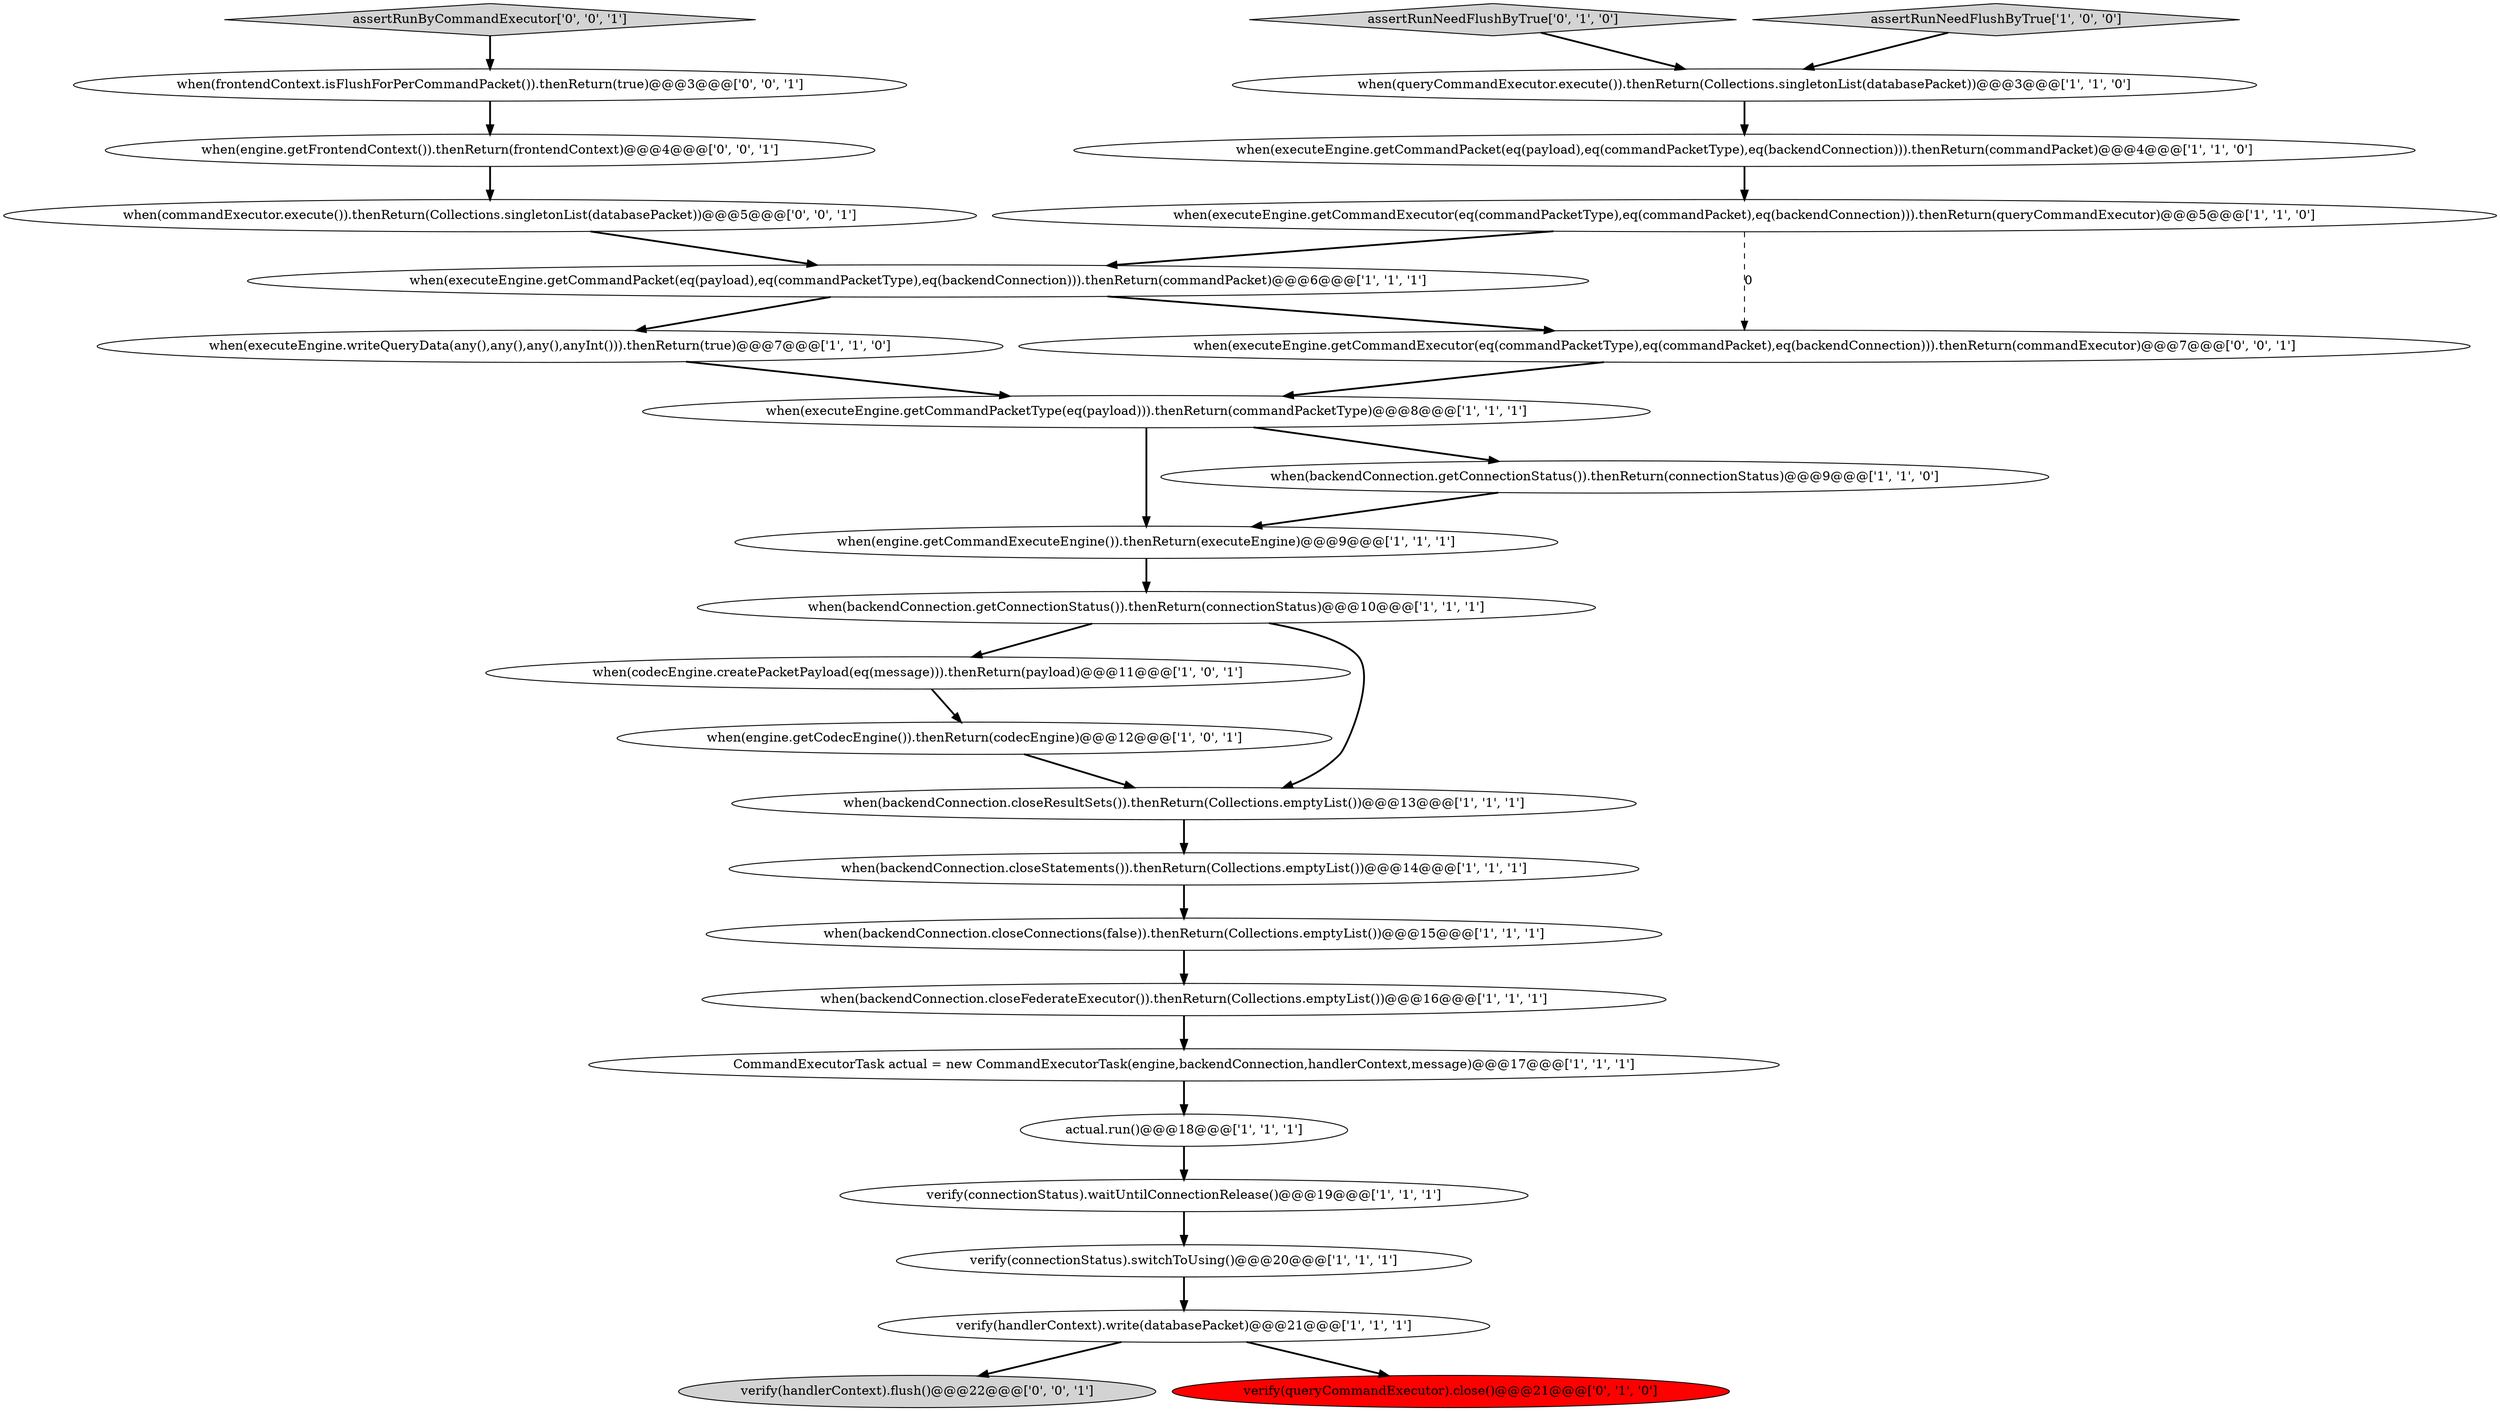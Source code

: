 digraph {
3 [style = filled, label = "when(engine.getCodecEngine()).thenReturn(codecEngine)@@@12@@@['1', '0', '1']", fillcolor = white, shape = ellipse image = "AAA0AAABBB1BBB"];
16 [style = filled, label = "verify(connectionStatus).switchToUsing()@@@20@@@['1', '1', '1']", fillcolor = white, shape = ellipse image = "AAA0AAABBB1BBB"];
24 [style = filled, label = "verify(handlerContext).flush()@@@22@@@['0', '0', '1']", fillcolor = lightgray, shape = ellipse image = "AAA0AAABBB3BBB"];
27 [style = filled, label = "when(executeEngine.getCommandExecutor(eq(commandPacketType),eq(commandPacket),eq(backendConnection))).thenReturn(commandExecutor)@@@7@@@['0', '0', '1']", fillcolor = white, shape = ellipse image = "AAA0AAABBB3BBB"];
17 [style = filled, label = "when(queryCommandExecutor.execute()).thenReturn(Collections.singletonList(databasePacket))@@@3@@@['1', '1', '0']", fillcolor = white, shape = ellipse image = "AAA0AAABBB1BBB"];
26 [style = filled, label = "when(engine.getFrontendContext()).thenReturn(frontendContext)@@@4@@@['0', '0', '1']", fillcolor = white, shape = ellipse image = "AAA0AAABBB3BBB"];
11 [style = filled, label = "when(codecEngine.createPacketPayload(eq(message))).thenReturn(payload)@@@11@@@['1', '0', '1']", fillcolor = white, shape = ellipse image = "AAA0AAABBB1BBB"];
28 [style = filled, label = "when(commandExecutor.execute()).thenReturn(Collections.singletonList(databasePacket))@@@5@@@['0', '0', '1']", fillcolor = white, shape = ellipse image = "AAA0AAABBB3BBB"];
1 [style = filled, label = "when(backendConnection.closeFederateExecutor()).thenReturn(Collections.emptyList())@@@16@@@['1', '1', '1']", fillcolor = white, shape = ellipse image = "AAA0AAABBB1BBB"];
23 [style = filled, label = "assertRunByCommandExecutor['0', '0', '1']", fillcolor = lightgray, shape = diamond image = "AAA0AAABBB3BBB"];
2 [style = filled, label = "CommandExecutorTask actual = new CommandExecutorTask(engine,backendConnection,handlerContext,message)@@@17@@@['1', '1', '1']", fillcolor = white, shape = ellipse image = "AAA0AAABBB1BBB"];
22 [style = filled, label = "verify(queryCommandExecutor).close()@@@21@@@['0', '1', '0']", fillcolor = red, shape = ellipse image = "AAA1AAABBB2BBB"];
14 [style = filled, label = "when(backendConnection.getConnectionStatus()).thenReturn(connectionStatus)@@@10@@@['1', '1', '1']", fillcolor = white, shape = ellipse image = "AAA0AAABBB1BBB"];
10 [style = filled, label = "when(executeEngine.getCommandPacket(eq(payload),eq(commandPacketType),eq(backendConnection))).thenReturn(commandPacket)@@@4@@@['1', '1', '0']", fillcolor = white, shape = ellipse image = "AAA0AAABBB1BBB"];
7 [style = filled, label = "when(executeEngine.getCommandExecutor(eq(commandPacketType),eq(commandPacket),eq(backendConnection))).thenReturn(queryCommandExecutor)@@@5@@@['1', '1', '0']", fillcolor = white, shape = ellipse image = "AAA0AAABBB1BBB"];
12 [style = filled, label = "when(backendConnection.closeConnections(false)).thenReturn(Collections.emptyList())@@@15@@@['1', '1', '1']", fillcolor = white, shape = ellipse image = "AAA0AAABBB1BBB"];
4 [style = filled, label = "when(executeEngine.getCommandPacket(eq(payload),eq(commandPacketType),eq(backendConnection))).thenReturn(commandPacket)@@@6@@@['1', '1', '1']", fillcolor = white, shape = ellipse image = "AAA0AAABBB1BBB"];
21 [style = filled, label = "assertRunNeedFlushByTrue['0', '1', '0']", fillcolor = lightgray, shape = diamond image = "AAA0AAABBB2BBB"];
15 [style = filled, label = "when(engine.getCommandExecuteEngine()).thenReturn(executeEngine)@@@9@@@['1', '1', '1']", fillcolor = white, shape = ellipse image = "AAA0AAABBB1BBB"];
19 [style = filled, label = "verify(handlerContext).write(databasePacket)@@@21@@@['1', '1', '1']", fillcolor = white, shape = ellipse image = "AAA0AAABBB1BBB"];
20 [style = filled, label = "verify(connectionStatus).waitUntilConnectionRelease()@@@19@@@['1', '1', '1']", fillcolor = white, shape = ellipse image = "AAA0AAABBB1BBB"];
8 [style = filled, label = "when(backendConnection.closeResultSets()).thenReturn(Collections.emptyList())@@@13@@@['1', '1', '1']", fillcolor = white, shape = ellipse image = "AAA0AAABBB1BBB"];
9 [style = filled, label = "when(backendConnection.getConnectionStatus()).thenReturn(connectionStatus)@@@9@@@['1', '1', '0']", fillcolor = white, shape = ellipse image = "AAA0AAABBB1BBB"];
13 [style = filled, label = "assertRunNeedFlushByTrue['1', '0', '0']", fillcolor = lightgray, shape = diamond image = "AAA0AAABBB1BBB"];
6 [style = filled, label = "actual.run()@@@18@@@['1', '1', '1']", fillcolor = white, shape = ellipse image = "AAA0AAABBB1BBB"];
18 [style = filled, label = "when(executeEngine.writeQueryData(any(),any(),any(),anyInt())).thenReturn(true)@@@7@@@['1', '1', '0']", fillcolor = white, shape = ellipse image = "AAA0AAABBB1BBB"];
0 [style = filled, label = "when(executeEngine.getCommandPacketType(eq(payload))).thenReturn(commandPacketType)@@@8@@@['1', '1', '1']", fillcolor = white, shape = ellipse image = "AAA0AAABBB1BBB"];
5 [style = filled, label = "when(backendConnection.closeStatements()).thenReturn(Collections.emptyList())@@@14@@@['1', '1', '1']", fillcolor = white, shape = ellipse image = "AAA0AAABBB1BBB"];
25 [style = filled, label = "when(frontendContext.isFlushForPerCommandPacket()).thenReturn(true)@@@3@@@['0', '0', '1']", fillcolor = white, shape = ellipse image = "AAA0AAABBB3BBB"];
17->10 [style = bold, label=""];
23->25 [style = bold, label=""];
0->9 [style = bold, label=""];
15->14 [style = bold, label=""];
27->0 [style = bold, label=""];
2->6 [style = bold, label=""];
4->18 [style = bold, label=""];
7->4 [style = bold, label=""];
16->19 [style = bold, label=""];
12->1 [style = bold, label=""];
10->7 [style = bold, label=""];
0->15 [style = bold, label=""];
19->24 [style = bold, label=""];
7->27 [style = dashed, label="0"];
6->20 [style = bold, label=""];
13->17 [style = bold, label=""];
20->16 [style = bold, label=""];
8->5 [style = bold, label=""];
5->12 [style = bold, label=""];
11->3 [style = bold, label=""];
9->15 [style = bold, label=""];
3->8 [style = bold, label=""];
4->27 [style = bold, label=""];
25->26 [style = bold, label=""];
1->2 [style = bold, label=""];
14->8 [style = bold, label=""];
26->28 [style = bold, label=""];
14->11 [style = bold, label=""];
19->22 [style = bold, label=""];
21->17 [style = bold, label=""];
18->0 [style = bold, label=""];
28->4 [style = bold, label=""];
}
